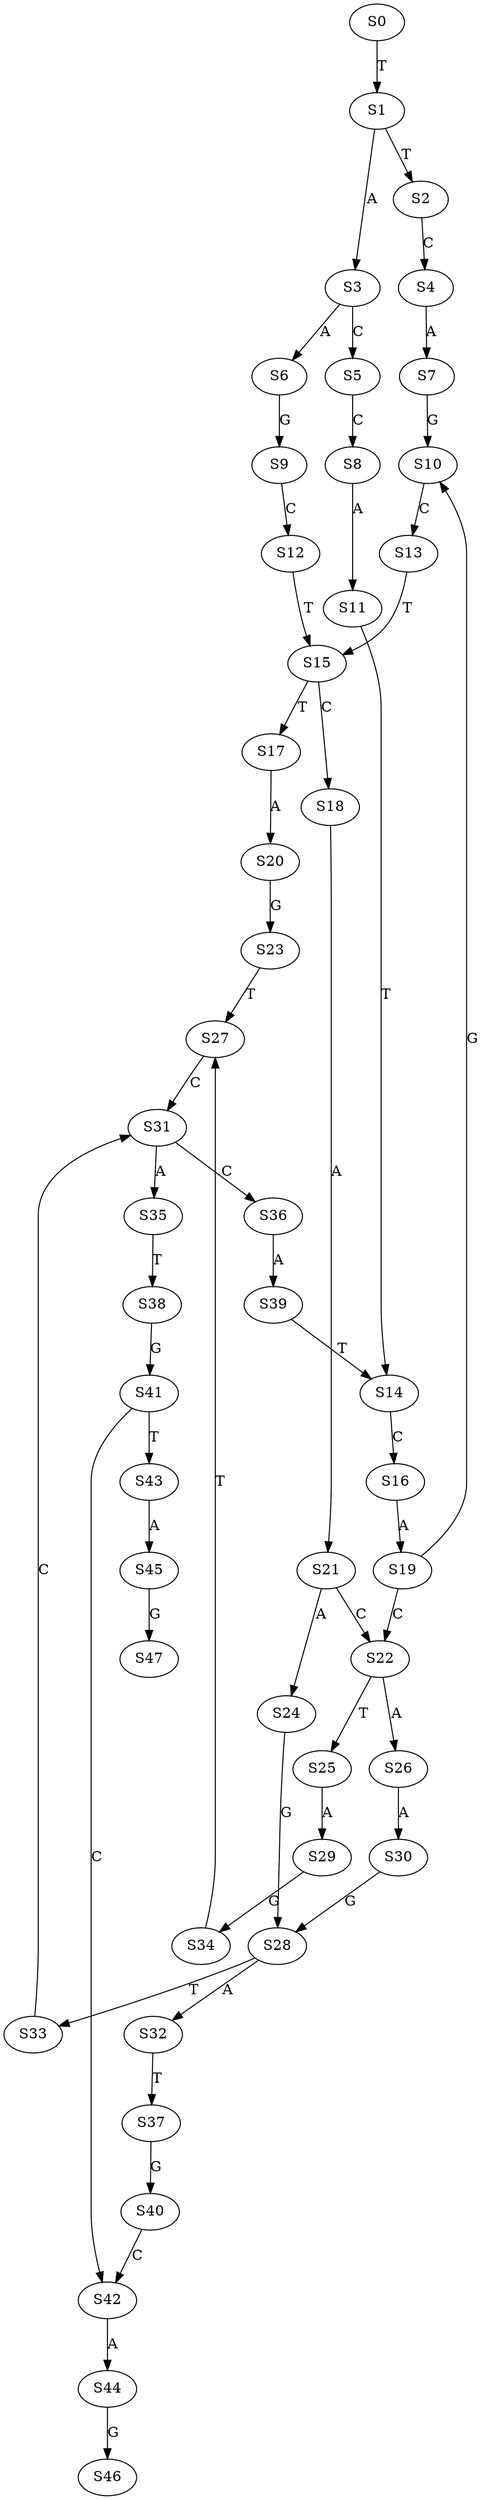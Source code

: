 strict digraph  {
	S0 -> S1 [ label = T ];
	S1 -> S2 [ label = T ];
	S1 -> S3 [ label = A ];
	S2 -> S4 [ label = C ];
	S3 -> S5 [ label = C ];
	S3 -> S6 [ label = A ];
	S4 -> S7 [ label = A ];
	S5 -> S8 [ label = C ];
	S6 -> S9 [ label = G ];
	S7 -> S10 [ label = G ];
	S8 -> S11 [ label = A ];
	S9 -> S12 [ label = C ];
	S10 -> S13 [ label = C ];
	S11 -> S14 [ label = T ];
	S12 -> S15 [ label = T ];
	S13 -> S15 [ label = T ];
	S14 -> S16 [ label = C ];
	S15 -> S17 [ label = T ];
	S15 -> S18 [ label = C ];
	S16 -> S19 [ label = A ];
	S17 -> S20 [ label = A ];
	S18 -> S21 [ label = A ];
	S19 -> S22 [ label = C ];
	S19 -> S10 [ label = G ];
	S20 -> S23 [ label = G ];
	S21 -> S24 [ label = A ];
	S21 -> S22 [ label = C ];
	S22 -> S25 [ label = T ];
	S22 -> S26 [ label = A ];
	S23 -> S27 [ label = T ];
	S24 -> S28 [ label = G ];
	S25 -> S29 [ label = A ];
	S26 -> S30 [ label = A ];
	S27 -> S31 [ label = C ];
	S28 -> S32 [ label = A ];
	S28 -> S33 [ label = T ];
	S29 -> S34 [ label = G ];
	S30 -> S28 [ label = G ];
	S31 -> S35 [ label = A ];
	S31 -> S36 [ label = C ];
	S32 -> S37 [ label = T ];
	S33 -> S31 [ label = C ];
	S34 -> S27 [ label = T ];
	S35 -> S38 [ label = T ];
	S36 -> S39 [ label = A ];
	S37 -> S40 [ label = G ];
	S38 -> S41 [ label = G ];
	S39 -> S14 [ label = T ];
	S40 -> S42 [ label = C ];
	S41 -> S42 [ label = C ];
	S41 -> S43 [ label = T ];
	S42 -> S44 [ label = A ];
	S43 -> S45 [ label = A ];
	S44 -> S46 [ label = G ];
	S45 -> S47 [ label = G ];
}
